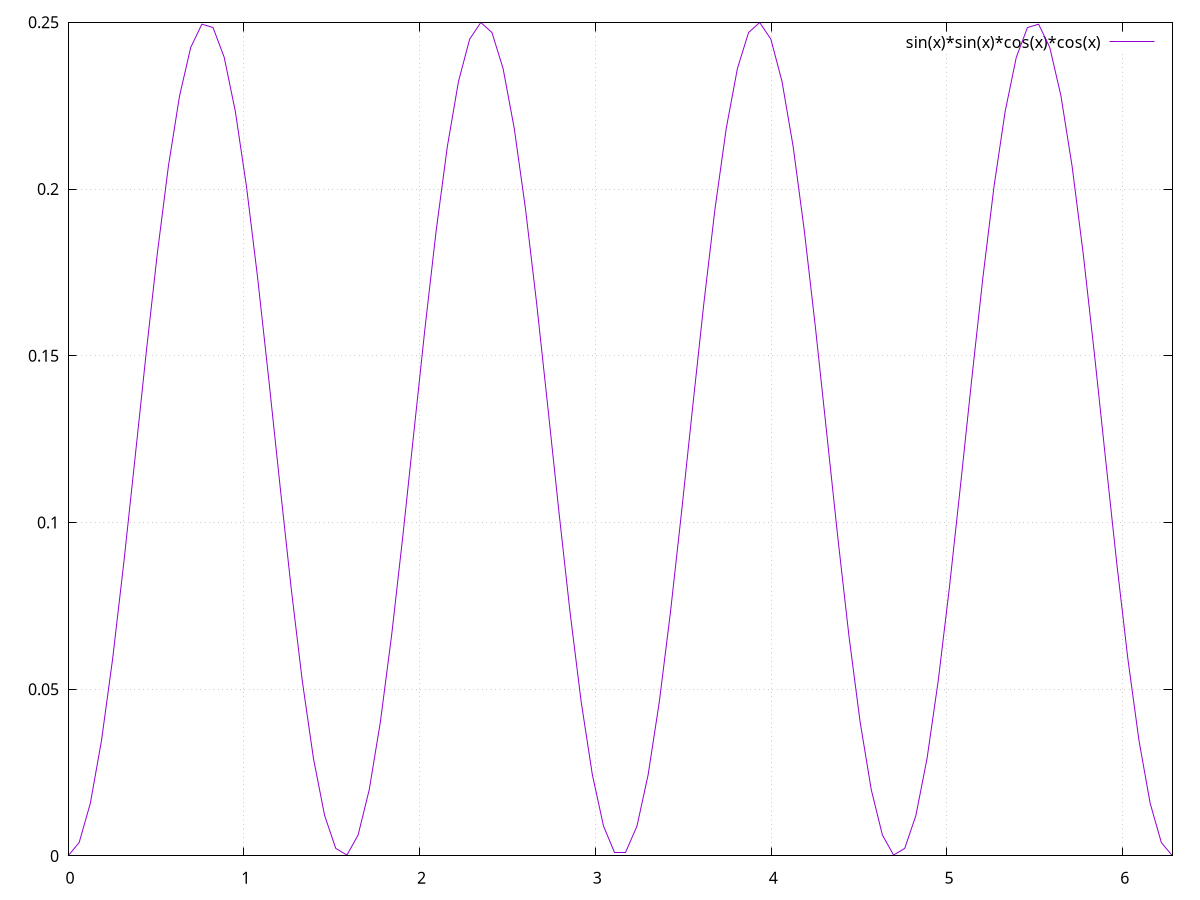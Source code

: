 set grid
plot [0:2*pi] sin(x)*sin(x)*cos(x)*cos(x) 
replot [0:2*pi] sin(2*x)*cos(2*x)
replot "derivative.dat" every ::1 using 1:2 with lines
replot "derivative.dat" every ::1 using 1:3 with lines
